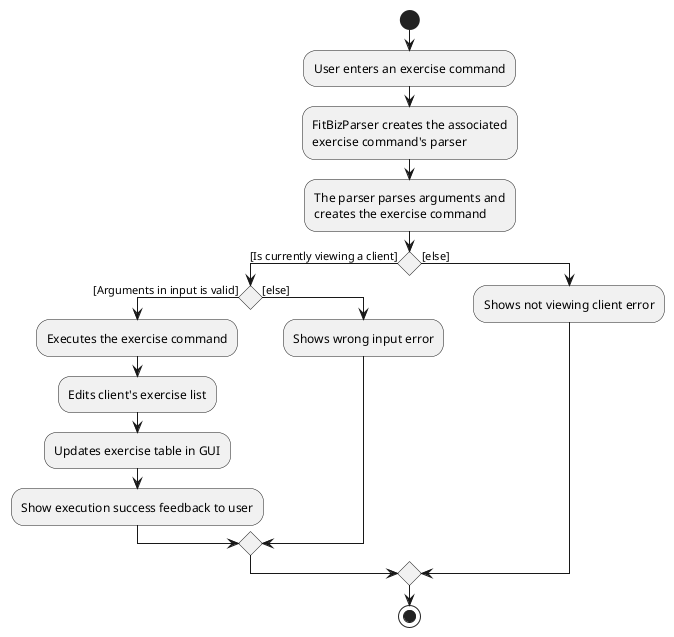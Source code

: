 @startuml ExerciseCommandActivityDiagram
start


:User enters an exercise command;
:FitBizParser creates the associated
exercise command's parser;
:The parser parses arguments and 
creates the exercise command;

'Since the beta syntax does not support placing the condition outside the
'diamond we place it as the true branch instead.

if () then ([Is currently viewing a client])
    if () then ([Arguments in input is valid])
        :Executes the exercise command;
        :Edits client's exercise list;
        :Updates exercise table in GUI;
        :Show execution success feedback to user;
    else ([else])
        :Shows wrong input error;
    endif
else ([else])
    :Shows not viewing client error;
endif

stop
@enduml
